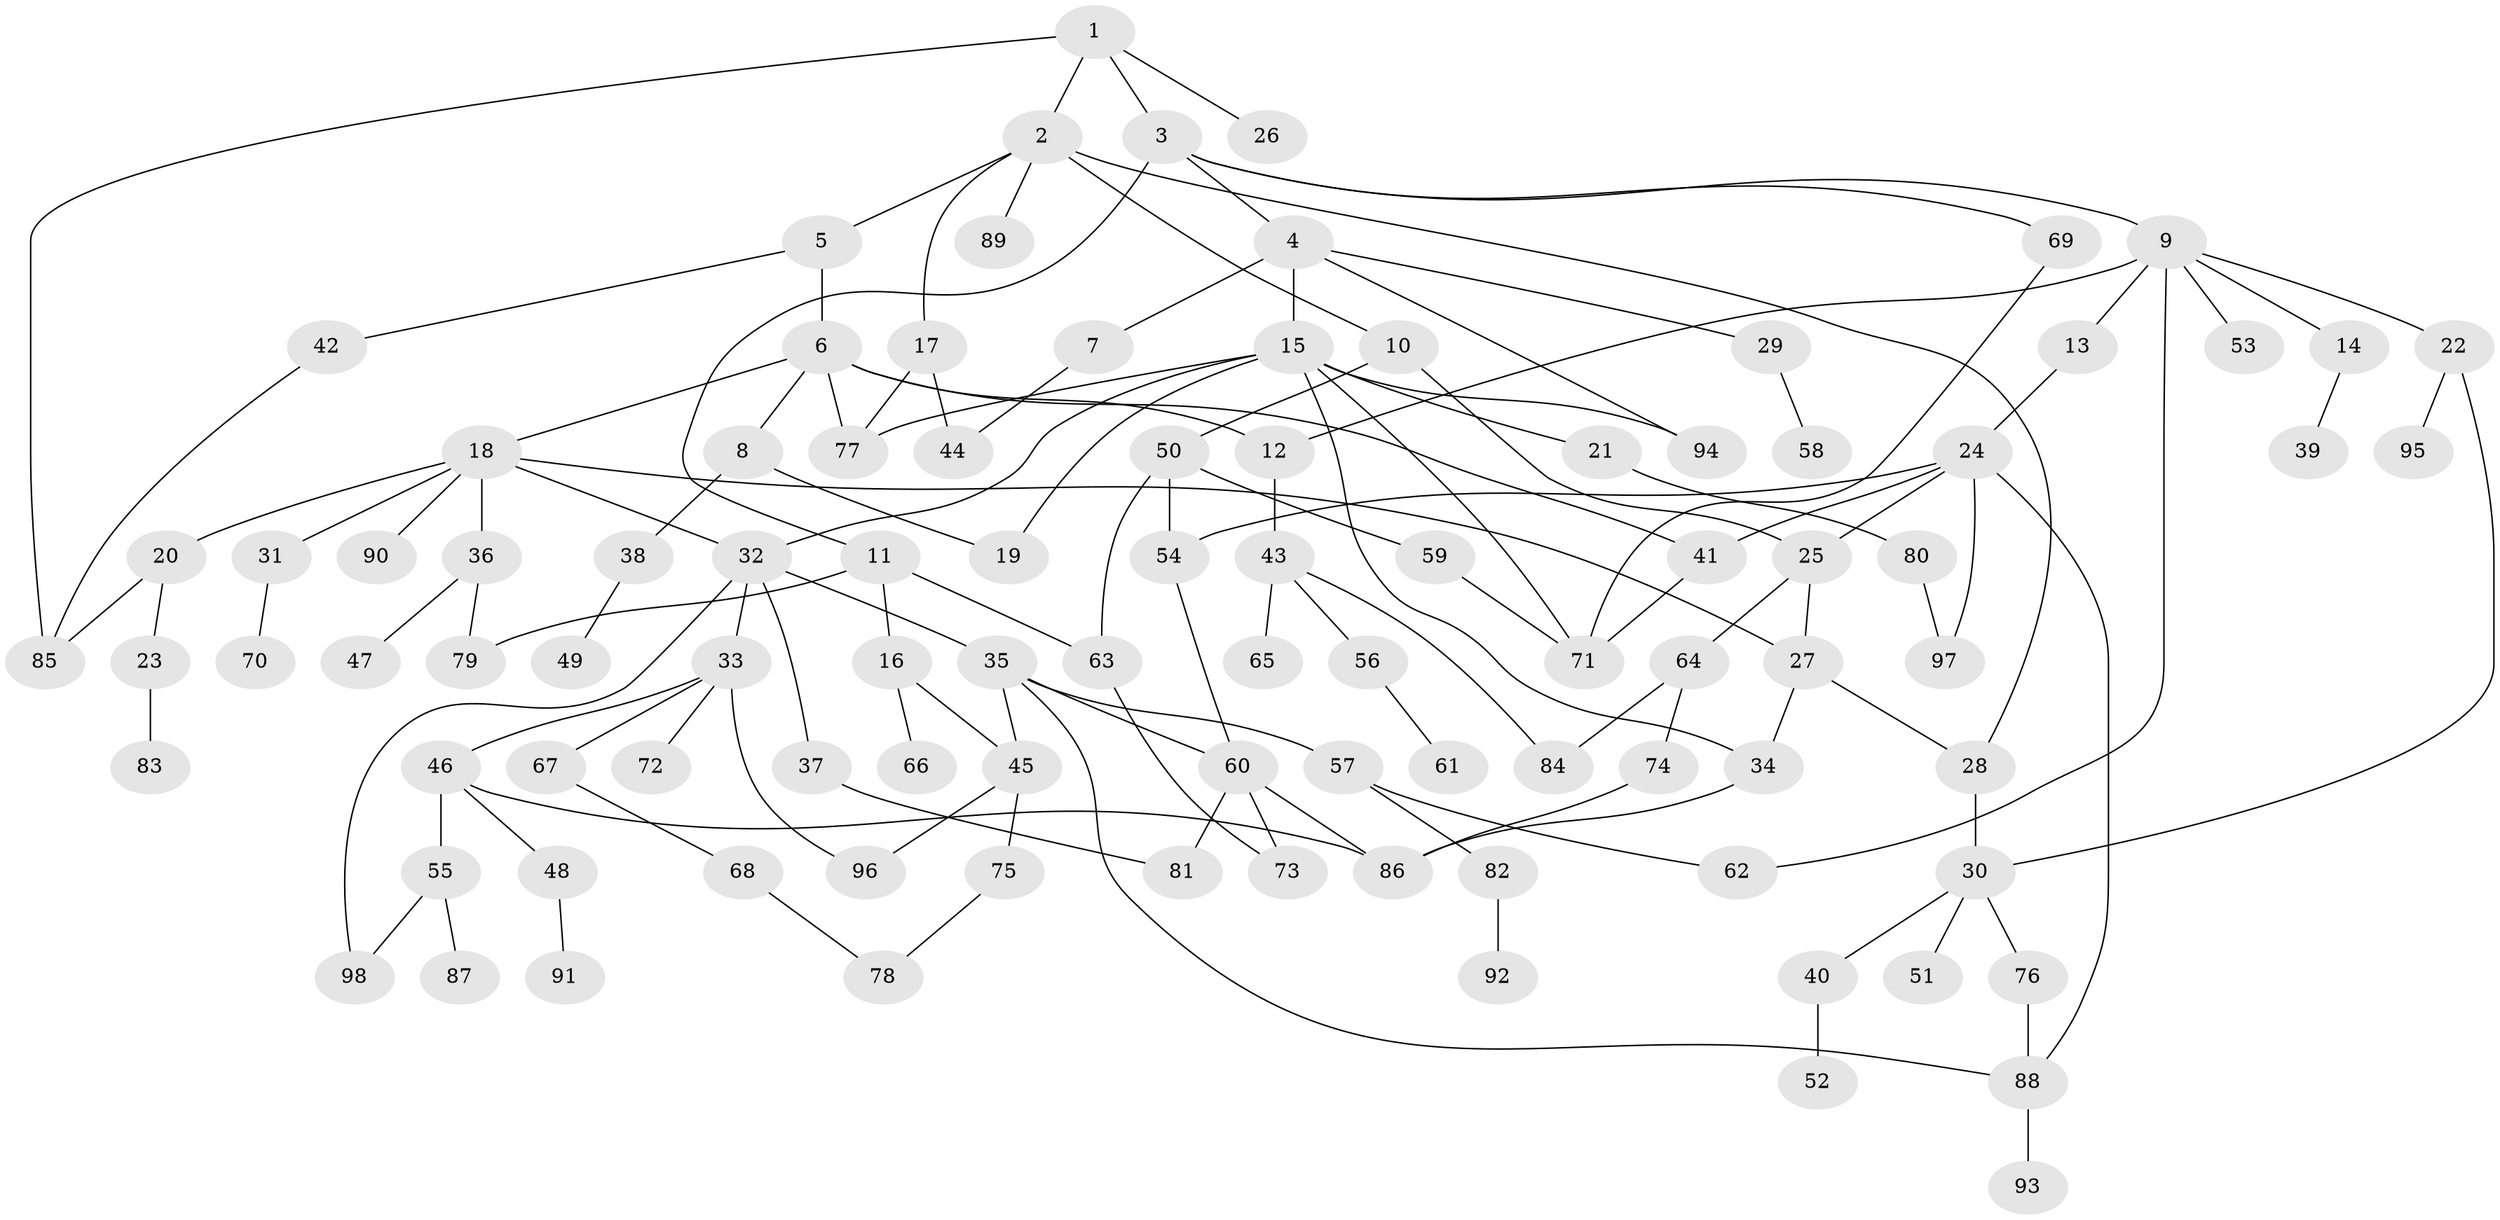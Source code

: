 // coarse degree distribution, {5: 0.11864406779661017, 3: 0.22033898305084745, 6: 0.06779661016949153, 2: 0.23728813559322035, 1: 0.1864406779661017, 7: 0.05084745762711865, 4: 0.11864406779661017}
// Generated by graph-tools (version 1.1) at 2025/36/03/04/25 23:36:08]
// undirected, 98 vertices, 133 edges
graph export_dot {
  node [color=gray90,style=filled];
  1;
  2;
  3;
  4;
  5;
  6;
  7;
  8;
  9;
  10;
  11;
  12;
  13;
  14;
  15;
  16;
  17;
  18;
  19;
  20;
  21;
  22;
  23;
  24;
  25;
  26;
  27;
  28;
  29;
  30;
  31;
  32;
  33;
  34;
  35;
  36;
  37;
  38;
  39;
  40;
  41;
  42;
  43;
  44;
  45;
  46;
  47;
  48;
  49;
  50;
  51;
  52;
  53;
  54;
  55;
  56;
  57;
  58;
  59;
  60;
  61;
  62;
  63;
  64;
  65;
  66;
  67;
  68;
  69;
  70;
  71;
  72;
  73;
  74;
  75;
  76;
  77;
  78;
  79;
  80;
  81;
  82;
  83;
  84;
  85;
  86;
  87;
  88;
  89;
  90;
  91;
  92;
  93;
  94;
  95;
  96;
  97;
  98;
  1 -- 2;
  1 -- 3;
  1 -- 26;
  1 -- 85;
  2 -- 5;
  2 -- 10;
  2 -- 17;
  2 -- 89;
  2 -- 28;
  3 -- 4;
  3 -- 9;
  3 -- 11;
  3 -- 69;
  4 -- 7;
  4 -- 15;
  4 -- 29;
  4 -- 94;
  5 -- 6;
  5 -- 42;
  6 -- 8;
  6 -- 12;
  6 -- 18;
  6 -- 77;
  6 -- 41;
  7 -- 44;
  8 -- 19;
  8 -- 38;
  9 -- 13;
  9 -- 14;
  9 -- 22;
  9 -- 53;
  9 -- 62;
  9 -- 12;
  10 -- 50;
  10 -- 25;
  11 -- 16;
  11 -- 79;
  11 -- 63;
  12 -- 43;
  13 -- 24;
  14 -- 39;
  15 -- 21;
  15 -- 94;
  15 -- 19;
  15 -- 32;
  15 -- 34;
  15 -- 77;
  15 -- 71;
  16 -- 45;
  16 -- 66;
  17 -- 77;
  17 -- 44;
  18 -- 20;
  18 -- 27;
  18 -- 31;
  18 -- 32;
  18 -- 36;
  18 -- 90;
  20 -- 23;
  20 -- 85;
  21 -- 80;
  22 -- 95;
  22 -- 30;
  23 -- 83;
  24 -- 25;
  24 -- 41;
  24 -- 54;
  24 -- 88;
  24 -- 97;
  25 -- 64;
  25 -- 27;
  27 -- 28;
  27 -- 34;
  28 -- 30;
  29 -- 58;
  30 -- 40;
  30 -- 51;
  30 -- 76;
  31 -- 70;
  32 -- 33;
  32 -- 35;
  32 -- 37;
  32 -- 98;
  33 -- 46;
  33 -- 67;
  33 -- 72;
  33 -- 96;
  34 -- 86;
  35 -- 57;
  35 -- 60;
  35 -- 45;
  35 -- 88;
  36 -- 47;
  36 -- 79;
  37 -- 81;
  38 -- 49;
  40 -- 52;
  41 -- 71;
  42 -- 85;
  43 -- 56;
  43 -- 65;
  43 -- 84;
  45 -- 75;
  45 -- 96;
  46 -- 48;
  46 -- 55;
  46 -- 86;
  48 -- 91;
  50 -- 59;
  50 -- 63;
  50 -- 54;
  54 -- 60;
  55 -- 87;
  55 -- 98;
  56 -- 61;
  57 -- 82;
  57 -- 62;
  59 -- 71;
  60 -- 73;
  60 -- 86;
  60 -- 81;
  63 -- 73;
  64 -- 74;
  64 -- 84;
  67 -- 68;
  68 -- 78;
  69 -- 71;
  74 -- 86;
  75 -- 78;
  76 -- 88;
  80 -- 97;
  82 -- 92;
  88 -- 93;
}
